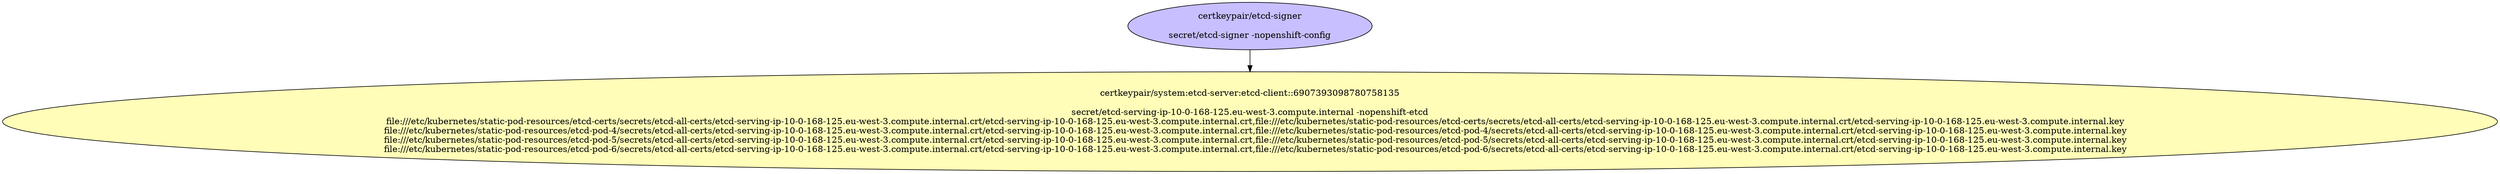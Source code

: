 digraph "Local Certificate" {
  // Node definitions.
  1 [
    label="certkeypair/etcd-signer\n\nsecret/etcd-signer -nopenshift-config\n"
    style=filled
    fillcolor="#c7bfff"
  ];
  3 [
    label="certkeypair/system:etcd-server:etcd-client::6907393098780758135\n\nsecret/etcd-serving-ip-10-0-168-125.eu-west-3.compute.internal -nopenshift-etcd\n    file:///etc/kubernetes/static-pod-resources/etcd-certs/secrets/etcd-all-certs/etcd-serving-ip-10-0-168-125.eu-west-3.compute.internal.crt/etcd-serving-ip-10-0-168-125.eu-west-3.compute.internal.crt,file:///etc/kubernetes/static-pod-resources/etcd-certs/secrets/etcd-all-certs/etcd-serving-ip-10-0-168-125.eu-west-3.compute.internal.crt/etcd-serving-ip-10-0-168-125.eu-west-3.compute.internal.key\n    file:///etc/kubernetes/static-pod-resources/etcd-pod-4/secrets/etcd-all-certs/etcd-serving-ip-10-0-168-125.eu-west-3.compute.internal.crt/etcd-serving-ip-10-0-168-125.eu-west-3.compute.internal.crt,file:///etc/kubernetes/static-pod-resources/etcd-pod-4/secrets/etcd-all-certs/etcd-serving-ip-10-0-168-125.eu-west-3.compute.internal.crt/etcd-serving-ip-10-0-168-125.eu-west-3.compute.internal.key\n    file:///etc/kubernetes/static-pod-resources/etcd-pod-5/secrets/etcd-all-certs/etcd-serving-ip-10-0-168-125.eu-west-3.compute.internal.crt/etcd-serving-ip-10-0-168-125.eu-west-3.compute.internal.crt,file:///etc/kubernetes/static-pod-resources/etcd-pod-5/secrets/etcd-all-certs/etcd-serving-ip-10-0-168-125.eu-west-3.compute.internal.crt/etcd-serving-ip-10-0-168-125.eu-west-3.compute.internal.key\n    file:///etc/kubernetes/static-pod-resources/etcd-pod-6/secrets/etcd-all-certs/etcd-serving-ip-10-0-168-125.eu-west-3.compute.internal.crt/etcd-serving-ip-10-0-168-125.eu-west-3.compute.internal.crt,file:///etc/kubernetes/static-pod-resources/etcd-pod-6/secrets/etcd-all-certs/etcd-serving-ip-10-0-168-125.eu-west-3.compute.internal.crt/etcd-serving-ip-10-0-168-125.eu-west-3.compute.internal.key\n"
    style=filled
    fillcolor="#fffdb8"
  ];

  // Edge definitions.
  1 -> 3;
}
